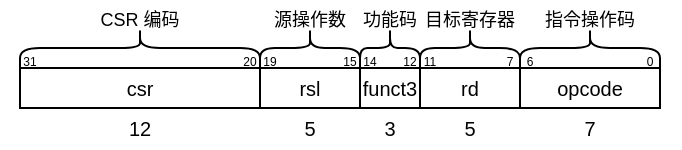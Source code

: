 <mxfile version="22.0.8" type="device">
  <diagram name="第 1 页" id="tk_t69bM0kZsbkwJvWrp">
    <mxGraphModel dx="421" dy="269" grid="0" gridSize="10" guides="1" tooltips="1" connect="1" arrows="1" fold="1" page="1" pageScale="1" pageWidth="827" pageHeight="1169" math="0" shadow="0">
      <root>
        <mxCell id="0" />
        <mxCell id="1" parent="0" />
        <mxCell id="ft3MzrE50uolr7aZ1FW1-2" value="rsl" style="rounded=0;whiteSpace=wrap;html=1;fontSize=10;" vertex="1" parent="1">
          <mxGeometry x="200" y="120" width="50" height="20" as="geometry" />
        </mxCell>
        <mxCell id="ft3MzrE50uolr7aZ1FW1-3" value="rd" style="rounded=0;whiteSpace=wrap;html=1;fontSize=10;" vertex="1" parent="1">
          <mxGeometry x="280" y="120" width="50" height="20" as="geometry" />
        </mxCell>
        <mxCell id="ft3MzrE50uolr7aZ1FW1-4" value="funct3" style="rounded=0;whiteSpace=wrap;html=1;fontSize=10;" vertex="1" parent="1">
          <mxGeometry x="250" y="120" width="30" height="20" as="geometry" />
        </mxCell>
        <mxCell id="ft3MzrE50uolr7aZ1FW1-5" value="opcode" style="rounded=0;whiteSpace=wrap;html=1;fontSize=10;" vertex="1" parent="1">
          <mxGeometry x="330" y="120" width="70" height="20" as="geometry" />
        </mxCell>
        <mxCell id="ft3MzrE50uolr7aZ1FW1-6" value="csr" style="rounded=0;whiteSpace=wrap;html=1;fontSize=10;" vertex="1" parent="1">
          <mxGeometry x="80" y="120" width="120" height="20" as="geometry" />
        </mxCell>
        <mxCell id="ft3MzrE50uolr7aZ1FW1-12" value="12" style="text;html=1;strokeColor=none;fillColor=none;align=center;verticalAlign=middle;whiteSpace=wrap;rounded=0;fontSize=10;" vertex="1" parent="1">
          <mxGeometry x="80" y="140" width="120" height="20" as="geometry" />
        </mxCell>
        <mxCell id="ft3MzrE50uolr7aZ1FW1-13" value="5" style="text;html=1;strokeColor=none;fillColor=none;align=center;verticalAlign=middle;whiteSpace=wrap;rounded=0;fontSize=10;" vertex="1" parent="1">
          <mxGeometry x="200" y="140" width="50" height="20" as="geometry" />
        </mxCell>
        <mxCell id="ft3MzrE50uolr7aZ1FW1-14" value="3" style="text;html=1;strokeColor=none;fillColor=none;align=center;verticalAlign=middle;whiteSpace=wrap;rounded=0;fontSize=10;" vertex="1" parent="1">
          <mxGeometry x="250" y="140" width="30" height="20" as="geometry" />
        </mxCell>
        <mxCell id="ft3MzrE50uolr7aZ1FW1-15" value="5" style="text;html=1;strokeColor=none;fillColor=none;align=center;verticalAlign=middle;whiteSpace=wrap;rounded=0;fontSize=10;" vertex="1" parent="1">
          <mxGeometry x="280" y="140" width="50" height="20" as="geometry" />
        </mxCell>
        <mxCell id="ft3MzrE50uolr7aZ1FW1-16" value="7" style="text;html=1;strokeColor=none;fillColor=none;align=center;verticalAlign=middle;whiteSpace=wrap;rounded=0;fontSize=10;" vertex="1" parent="1">
          <mxGeometry x="330" y="140" width="70" height="20" as="geometry" />
        </mxCell>
        <mxCell id="ft3MzrE50uolr7aZ1FW1-20" value="" style="shape=curlyBracket;whiteSpace=wrap;html=1;rounded=1;labelPosition=left;verticalLabelPosition=middle;align=right;verticalAlign=middle;direction=south;" vertex="1" parent="1">
          <mxGeometry x="80" y="100" width="120" height="20" as="geometry" />
        </mxCell>
        <mxCell id="ft3MzrE50uolr7aZ1FW1-23" value="" style="shape=curlyBracket;whiteSpace=wrap;html=1;rounded=1;labelPosition=left;verticalLabelPosition=middle;align=right;verticalAlign=middle;direction=south;" vertex="1" parent="1">
          <mxGeometry x="200" y="100" width="50" height="20" as="geometry" />
        </mxCell>
        <mxCell id="ft3MzrE50uolr7aZ1FW1-24" value="" style="shape=curlyBracket;whiteSpace=wrap;html=1;rounded=1;labelPosition=left;verticalLabelPosition=middle;align=right;verticalAlign=middle;direction=south;" vertex="1" parent="1">
          <mxGeometry x="250" y="100" width="30" height="20" as="geometry" />
        </mxCell>
        <mxCell id="ft3MzrE50uolr7aZ1FW1-30" value="" style="shape=curlyBracket;whiteSpace=wrap;html=1;rounded=1;labelPosition=left;verticalLabelPosition=middle;align=right;verticalAlign=middle;direction=south;" vertex="1" parent="1">
          <mxGeometry x="280" y="100" width="50" height="20" as="geometry" />
        </mxCell>
        <mxCell id="ft3MzrE50uolr7aZ1FW1-31" value="" style="shape=curlyBracket;whiteSpace=wrap;html=1;rounded=1;labelPosition=left;verticalLabelPosition=middle;align=right;verticalAlign=middle;direction=south;" vertex="1" parent="1">
          <mxGeometry x="330" y="100" width="70" height="20" as="geometry" />
        </mxCell>
        <mxCell id="ft3MzrE50uolr7aZ1FW1-32" value="" style="group;fontSize=9;" vertex="1" connectable="0" parent="1">
          <mxGeometry x="80" y="86" width="320" height="20" as="geometry" />
        </mxCell>
        <mxCell id="ft3MzrE50uolr7aZ1FW1-21" value="CSR 编码" style="text;html=1;strokeColor=none;fillColor=none;align=center;verticalAlign=middle;whiteSpace=wrap;rounded=0;fontSize=9;" vertex="1" parent="ft3MzrE50uolr7aZ1FW1-32">
          <mxGeometry width="120" height="20" as="geometry" />
        </mxCell>
        <mxCell id="ft3MzrE50uolr7aZ1FW1-22" value="源操作数" style="text;html=1;strokeColor=none;fillColor=none;align=center;verticalAlign=middle;whiteSpace=wrap;rounded=0;fontSize=9;" vertex="1" parent="ft3MzrE50uolr7aZ1FW1-32">
          <mxGeometry x="120" width="50" height="20" as="geometry" />
        </mxCell>
        <mxCell id="ft3MzrE50uolr7aZ1FW1-25" value="功能码" style="text;html=1;strokeColor=none;fillColor=none;align=center;verticalAlign=middle;whiteSpace=wrap;rounded=0;fontSize=9;" vertex="1" parent="ft3MzrE50uolr7aZ1FW1-32">
          <mxGeometry x="170" width="30" height="20" as="geometry" />
        </mxCell>
        <mxCell id="ft3MzrE50uolr7aZ1FW1-27" value="目标寄存器" style="text;html=1;strokeColor=none;fillColor=none;align=center;verticalAlign=middle;whiteSpace=wrap;rounded=0;fontSize=9;" vertex="1" parent="ft3MzrE50uolr7aZ1FW1-32">
          <mxGeometry x="200" width="50" height="20" as="geometry" />
        </mxCell>
        <mxCell id="ft3MzrE50uolr7aZ1FW1-28" value="指令操作码" style="text;html=1;strokeColor=none;fillColor=none;align=center;verticalAlign=middle;whiteSpace=wrap;rounded=0;fontSize=9;" vertex="1" parent="ft3MzrE50uolr7aZ1FW1-32">
          <mxGeometry x="250" width="70" height="20" as="geometry" />
        </mxCell>
        <mxCell id="ft3MzrE50uolr7aZ1FW1-33" value="31" style="text;html=1;strokeColor=none;fillColor=none;align=center;verticalAlign=middle;whiteSpace=wrap;rounded=0;fontSize=6;" vertex="1" parent="1">
          <mxGeometry x="70" y="112" width="30" height="10" as="geometry" />
        </mxCell>
        <mxCell id="ft3MzrE50uolr7aZ1FW1-34" value="20" style="text;html=1;strokeColor=none;fillColor=none;align=center;verticalAlign=middle;whiteSpace=wrap;rounded=0;fontSize=6;" vertex="1" parent="1">
          <mxGeometry x="180" y="112" width="30" height="10" as="geometry" />
        </mxCell>
        <mxCell id="ft3MzrE50uolr7aZ1FW1-35" value="19" style="text;html=1;strokeColor=none;fillColor=none;align=center;verticalAlign=middle;whiteSpace=wrap;rounded=0;fontSize=6;" vertex="1" parent="1">
          <mxGeometry x="190" y="112" width="30" height="10" as="geometry" />
        </mxCell>
        <mxCell id="ft3MzrE50uolr7aZ1FW1-36" value="15" style="text;html=1;strokeColor=none;fillColor=none;align=center;verticalAlign=middle;whiteSpace=wrap;rounded=0;fontSize=6;" vertex="1" parent="1">
          <mxGeometry x="230" y="112" width="30" height="10" as="geometry" />
        </mxCell>
        <mxCell id="ft3MzrE50uolr7aZ1FW1-37" value="14" style="text;html=1;strokeColor=none;fillColor=none;align=center;verticalAlign=middle;whiteSpace=wrap;rounded=0;fontSize=6;" vertex="1" parent="1">
          <mxGeometry x="240" y="112" width="30" height="10" as="geometry" />
        </mxCell>
        <mxCell id="ft3MzrE50uolr7aZ1FW1-38" value="12" style="text;html=1;strokeColor=none;fillColor=none;align=center;verticalAlign=middle;whiteSpace=wrap;rounded=0;fontSize=6;" vertex="1" parent="1">
          <mxGeometry x="260" y="112" width="30" height="10" as="geometry" />
        </mxCell>
        <mxCell id="ft3MzrE50uolr7aZ1FW1-39" value="11" style="text;html=1;strokeColor=none;fillColor=none;align=center;verticalAlign=middle;whiteSpace=wrap;rounded=0;fontSize=6;" vertex="1" parent="1">
          <mxGeometry x="270" y="112" width="30" height="10" as="geometry" />
        </mxCell>
        <mxCell id="ft3MzrE50uolr7aZ1FW1-40" value="7" style="text;html=1;strokeColor=none;fillColor=none;align=center;verticalAlign=middle;whiteSpace=wrap;rounded=0;fontSize=6;" vertex="1" parent="1">
          <mxGeometry x="310" y="112" width="30" height="10" as="geometry" />
        </mxCell>
        <mxCell id="ft3MzrE50uolr7aZ1FW1-43" value="6" style="text;html=1;strokeColor=none;fillColor=none;align=center;verticalAlign=middle;whiteSpace=wrap;rounded=0;fontSize=6;" vertex="1" parent="1">
          <mxGeometry x="320" y="112" width="30" height="10" as="geometry" />
        </mxCell>
        <mxCell id="ft3MzrE50uolr7aZ1FW1-44" value="0" style="text;html=1;strokeColor=none;fillColor=none;align=center;verticalAlign=middle;whiteSpace=wrap;rounded=0;fontSize=6;" vertex="1" parent="1">
          <mxGeometry x="380" y="112" width="30" height="10" as="geometry" />
        </mxCell>
      </root>
    </mxGraphModel>
  </diagram>
</mxfile>
